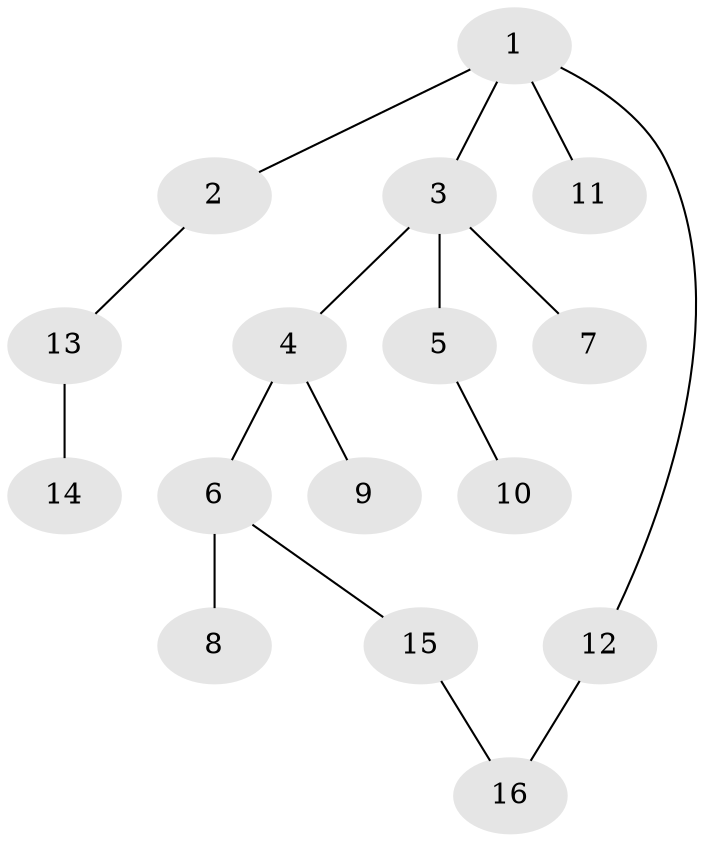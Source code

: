 // original degree distribution, {6: 0.03773584905660377, 4: 0.1509433962264151, 5: 0.018867924528301886, 1: 0.5471698113207547, 2: 0.16981132075471697, 3: 0.07547169811320754}
// Generated by graph-tools (version 1.1) at 2025/48/03/04/25 22:48:47]
// undirected, 16 vertices, 16 edges
graph export_dot {
  node [color=gray90,style=filled];
  1;
  2;
  3;
  4;
  5;
  6;
  7;
  8;
  9;
  10;
  11;
  12;
  13;
  14;
  15;
  16;
  1 -- 2 [weight=1.0];
  1 -- 3 [weight=1.0];
  1 -- 11 [weight=1.0];
  1 -- 12 [weight=1.0];
  2 -- 13 [weight=1.0];
  3 -- 4 [weight=1.0];
  3 -- 5 [weight=1.0];
  3 -- 7 [weight=1.0];
  4 -- 6 [weight=1.0];
  4 -- 9 [weight=2.0];
  5 -- 10 [weight=1.0];
  6 -- 8 [weight=1.0];
  6 -- 15 [weight=1.0];
  12 -- 16 [weight=1.0];
  13 -- 14 [weight=1.0];
  15 -- 16 [weight=1.0];
}
